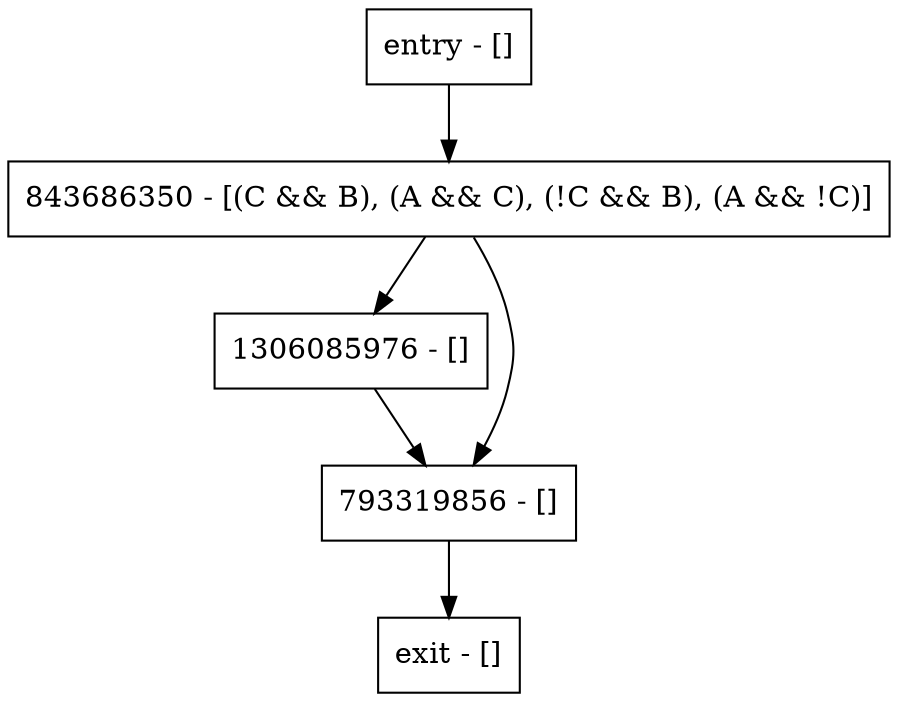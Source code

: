 digraph foo {
node [shape=record];
entry [label="entry - []"];
exit [label="exit - []"];
1306085976 [label="1306085976 - []"];
843686350 [label="843686350 - [(C && B), (A && C), (!C && B), (A && !C)]"];
793319856 [label="793319856 - []"];
entry;
exit;
entry -> 843686350;
1306085976 -> 793319856;
843686350 -> 1306085976;
843686350 -> 793319856;
793319856 -> exit;
}
